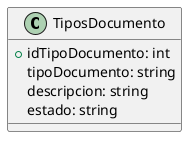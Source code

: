 @startuml TiposDocumento
class TiposDocumento{
   +idTipoDocumento: int
   tipoDocumento: string
   descripcion: string
   estado: string
}
@enduml